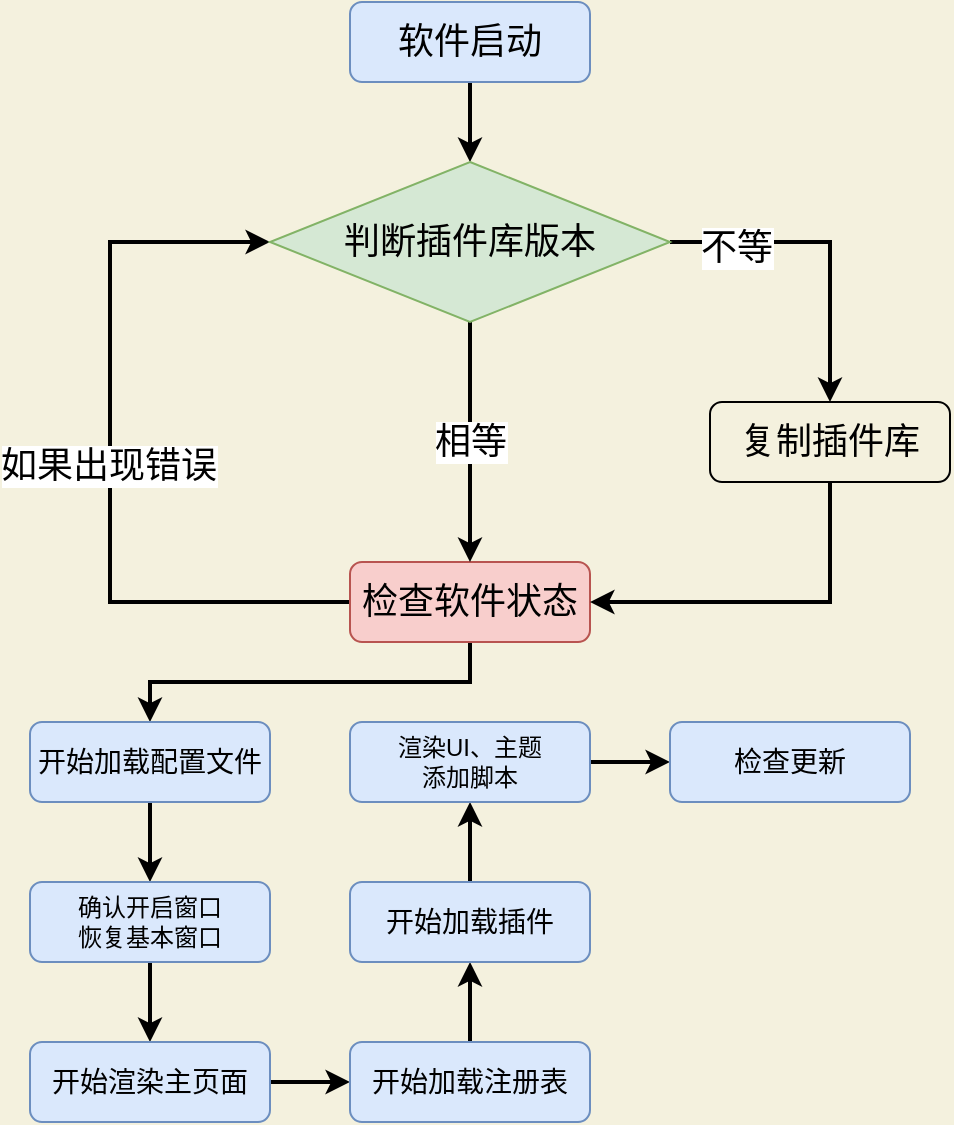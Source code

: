 <mxfile version="20.3.0" type="device"><diagram id="0TUuP9q3Dau3uSi74JJ0" name="第 1 页"><mxGraphModel dx="958" dy="801" grid="1" gridSize="10" guides="1" tooltips="1" connect="1" arrows="1" fold="1" page="1" pageScale="1" pageWidth="1169" pageHeight="1654" background="#f4f1de" math="0" shadow="0"><root><mxCell id="0"/><mxCell id="1" parent="0"/><mxCell id="UpUF0WOIMa3wmWFDDrEW-17" style="edgeStyle=orthogonalEdgeStyle;rounded=0;orthogonalLoop=1;jettySize=auto;html=1;exitX=0.5;exitY=1;exitDx=0;exitDy=0;entryX=0.5;entryY=0;entryDx=0;entryDy=0;fontSize=18;strokeWidth=2;" parent="1" source="UpUF0WOIMa3wmWFDDrEW-1" target="UpUF0WOIMa3wmWFDDrEW-13" edge="1"><mxGeometry relative="1" as="geometry"/></mxCell><mxCell id="UpUF0WOIMa3wmWFDDrEW-1" value="&lt;font style=&quot;font-size: 18px;&quot;&gt;软件启动&lt;/font&gt;" style="rounded=1;whiteSpace=wrap;html=1;fillColor=#dae8fc;strokeColor=#6c8ebf;" parent="1" vertex="1"><mxGeometry x="440" y="40" width="120" height="40" as="geometry"/></mxCell><mxCell id="UpUF0WOIMa3wmWFDDrEW-20" style="edgeStyle=orthogonalEdgeStyle;rounded=0;orthogonalLoop=1;jettySize=auto;html=1;exitX=0.5;exitY=1;exitDx=0;exitDy=0;fontSize=18;strokeWidth=2;" parent="1" source="UpUF0WOIMa3wmWFDDrEW-3" target="UpUF0WOIMa3wmWFDDrEW-5" edge="1"><mxGeometry relative="1" as="geometry"/></mxCell><mxCell id="UpUF0WOIMa3wmWFDDrEW-25" style="edgeStyle=orthogonalEdgeStyle;rounded=0;orthogonalLoop=1;jettySize=auto;html=1;exitX=0;exitY=0.5;exitDx=0;exitDy=0;entryX=0;entryY=0.5;entryDx=0;entryDy=0;strokeWidth=2;fontSize=18;" parent="1" source="UpUF0WOIMa3wmWFDDrEW-3" target="UpUF0WOIMa3wmWFDDrEW-13" edge="1"><mxGeometry relative="1" as="geometry"><Array as="points"><mxPoint x="320" y="340"/><mxPoint x="320" y="160"/></Array></mxGeometry></mxCell><mxCell id="UpUF0WOIMa3wmWFDDrEW-26" value="如果出现错误" style="edgeLabel;html=1;align=center;verticalAlign=middle;resizable=0;points=[];fontSize=18;" parent="UpUF0WOIMa3wmWFDDrEW-25" vertex="1" connectable="0"><mxGeometry x="-0.2" y="1" relative="1" as="geometry"><mxPoint y="-36" as="offset"/></mxGeometry></mxCell><mxCell id="UpUF0WOIMa3wmWFDDrEW-3" value="&lt;span style=&quot;font-size: 18px;&quot;&gt;检查软件状态&lt;/span&gt;" style="rounded=1;whiteSpace=wrap;html=1;fillColor=#f8cecc;strokeColor=#b85450;" parent="1" vertex="1"><mxGeometry x="440" y="320" width="120" height="40" as="geometry"/></mxCell><mxCell id="UpUF0WOIMa3wmWFDDrEW-28" value="" style="edgeStyle=orthogonalEdgeStyle;rounded=0;orthogonalLoop=1;jettySize=auto;html=1;strokeWidth=2;fontSize=14;" parent="1" source="UpUF0WOIMa3wmWFDDrEW-5" target="UpUF0WOIMa3wmWFDDrEW-27" edge="1"><mxGeometry relative="1" as="geometry"/></mxCell><mxCell id="UpUF0WOIMa3wmWFDDrEW-5" value="&lt;font style=&quot;font-size: 14px;&quot;&gt;开始加载配置文件&lt;/font&gt;" style="rounded=1;whiteSpace=wrap;html=1;fillColor=#dae8fc;strokeColor=#6c8ebf;" parent="1" vertex="1"><mxGeometry x="280" y="400" width="120" height="40" as="geometry"/></mxCell><mxCell id="UpUF0WOIMa3wmWFDDrEW-18" value="相等" style="edgeStyle=orthogonalEdgeStyle;rounded=0;orthogonalLoop=1;jettySize=auto;html=1;exitX=0.5;exitY=1;exitDx=0;exitDy=0;entryX=0.5;entryY=0;entryDx=0;entryDy=0;fontSize=18;strokeWidth=2;" parent="1" source="UpUF0WOIMa3wmWFDDrEW-13" target="UpUF0WOIMa3wmWFDDrEW-3" edge="1"><mxGeometry relative="1" as="geometry"><mxPoint x="460" y="240" as="targetPoint"/></mxGeometry></mxCell><mxCell id="UpUF0WOIMa3wmWFDDrEW-22" style="edgeStyle=orthogonalEdgeStyle;rounded=0;orthogonalLoop=1;jettySize=auto;html=1;exitX=1;exitY=0.5;exitDx=0;exitDy=0;strokeWidth=2;fontSize=18;" parent="1" source="UpUF0WOIMa3wmWFDDrEW-13" target="UpUF0WOIMa3wmWFDDrEW-21" edge="1"><mxGeometry relative="1" as="geometry"/></mxCell><mxCell id="UpUF0WOIMa3wmWFDDrEW-23" value="不等" style="edgeLabel;html=1;align=center;verticalAlign=middle;resizable=0;points=[];fontSize=18;" parent="UpUF0WOIMa3wmWFDDrEW-22" vertex="1" connectable="0"><mxGeometry x="-0.589" y="-3" relative="1" as="geometry"><mxPoint as="offset"/></mxGeometry></mxCell><mxCell id="UpUF0WOIMa3wmWFDDrEW-13" value="&lt;font style=&quot;font-size: 18px;&quot;&gt;判断插件库版本&lt;/font&gt;" style="rhombus;whiteSpace=wrap;html=1;fillColor=#d5e8d4;strokeColor=#82b366;" parent="1" vertex="1"><mxGeometry x="400" y="120" width="200" height="80" as="geometry"/></mxCell><mxCell id="UpUF0WOIMa3wmWFDDrEW-24" style="edgeStyle=orthogonalEdgeStyle;rounded=0;orthogonalLoop=1;jettySize=auto;html=1;exitX=0.5;exitY=1;exitDx=0;exitDy=0;entryX=1;entryY=0.5;entryDx=0;entryDy=0;strokeWidth=2;fontSize=18;" parent="1" source="UpUF0WOIMa3wmWFDDrEW-21" target="UpUF0WOIMa3wmWFDDrEW-3" edge="1"><mxGeometry relative="1" as="geometry"/></mxCell><mxCell id="UpUF0WOIMa3wmWFDDrEW-21" value="复制插件库" style="rounded=1;whiteSpace=wrap;html=1;fontSize=18;fillColor=none;" parent="1" vertex="1"><mxGeometry x="620" y="240" width="120" height="40" as="geometry"/></mxCell><mxCell id="UpUF0WOIMa3wmWFDDrEW-30" value="" style="edgeStyle=orthogonalEdgeStyle;rounded=0;orthogonalLoop=1;jettySize=auto;html=1;strokeWidth=2;fontSize=14;" parent="1" source="UpUF0WOIMa3wmWFDDrEW-27" target="UpUF0WOIMa3wmWFDDrEW-29" edge="1"><mxGeometry relative="1" as="geometry"/></mxCell><mxCell id="UpUF0WOIMa3wmWFDDrEW-27" value="确认开启窗口&lt;br&gt;恢复基本窗口" style="whiteSpace=wrap;html=1;fillColor=#dae8fc;strokeColor=#6c8ebf;rounded=1;" parent="1" vertex="1"><mxGeometry x="280" y="480" width="120" height="40" as="geometry"/></mxCell><mxCell id="X2ILD4oMpL8_h3NC1nOh-2" value="" style="edgeStyle=orthogonalEdgeStyle;rounded=0;orthogonalLoop=1;jettySize=auto;html=1;strokeWidth=2;fontSize=14;" edge="1" parent="1" source="UpUF0WOIMa3wmWFDDrEW-29" target="X2ILD4oMpL8_h3NC1nOh-1"><mxGeometry relative="1" as="geometry"/></mxCell><mxCell id="UpUF0WOIMa3wmWFDDrEW-29" value="&lt;font style=&quot;font-size: 14px;&quot;&gt;开始渲染主页面&lt;/font&gt;" style="whiteSpace=wrap;html=1;fillColor=#dae8fc;strokeColor=#6c8ebf;rounded=1;" parent="1" vertex="1"><mxGeometry x="280" y="560" width="120" height="40" as="geometry"/></mxCell><mxCell id="X2ILD4oMpL8_h3NC1nOh-5" value="" style="edgeStyle=orthogonalEdgeStyle;rounded=0;orthogonalLoop=1;jettySize=auto;html=1;strokeWidth=2;fontSize=14;" edge="1" parent="1" source="X2ILD4oMpL8_h3NC1nOh-1" target="X2ILD4oMpL8_h3NC1nOh-4"><mxGeometry relative="1" as="geometry"/></mxCell><mxCell id="X2ILD4oMpL8_h3NC1nOh-1" value="&lt;font style=&quot;font-size: 14px;&quot;&gt;开始加载注册表&lt;/font&gt;" style="whiteSpace=wrap;html=1;fillColor=#dae8fc;strokeColor=#6c8ebf;rounded=1;" vertex="1" parent="1"><mxGeometry x="440" y="560" width="120" height="40" as="geometry"/></mxCell><mxCell id="X2ILD4oMpL8_h3NC1nOh-7" value="" style="edgeStyle=orthogonalEdgeStyle;rounded=0;orthogonalLoop=1;jettySize=auto;html=1;strokeWidth=2;fontSize=14;" edge="1" parent="1" source="X2ILD4oMpL8_h3NC1nOh-4" target="X2ILD4oMpL8_h3NC1nOh-6"><mxGeometry relative="1" as="geometry"/></mxCell><mxCell id="X2ILD4oMpL8_h3NC1nOh-4" value="&lt;font style=&quot;font-size: 14px;&quot;&gt;开始加载插件&lt;/font&gt;" style="whiteSpace=wrap;html=1;fillColor=#dae8fc;strokeColor=#6c8ebf;rounded=1;" vertex="1" parent="1"><mxGeometry x="440" y="480" width="120" height="40" as="geometry"/></mxCell><mxCell id="X2ILD4oMpL8_h3NC1nOh-9" value="" style="edgeStyle=orthogonalEdgeStyle;rounded=0;orthogonalLoop=1;jettySize=auto;html=1;strokeWidth=2;fontSize=14;" edge="1" parent="1" source="X2ILD4oMpL8_h3NC1nOh-6" target="X2ILD4oMpL8_h3NC1nOh-8"><mxGeometry relative="1" as="geometry"/></mxCell><mxCell id="X2ILD4oMpL8_h3NC1nOh-6" value="渲染UI、主题&lt;br&gt;添加脚本" style="whiteSpace=wrap;html=1;fillColor=#dae8fc;strokeColor=#6c8ebf;rounded=1;" vertex="1" parent="1"><mxGeometry x="440" y="400" width="120" height="40" as="geometry"/></mxCell><mxCell id="X2ILD4oMpL8_h3NC1nOh-8" value="&lt;font style=&quot;font-size: 14px;&quot;&gt;检查更新&lt;/font&gt;" style="whiteSpace=wrap;html=1;fillColor=#dae8fc;strokeColor=#6c8ebf;rounded=1;" vertex="1" parent="1"><mxGeometry x="600" y="400" width="120" height="40" as="geometry"/></mxCell></root></mxGraphModel></diagram></mxfile>